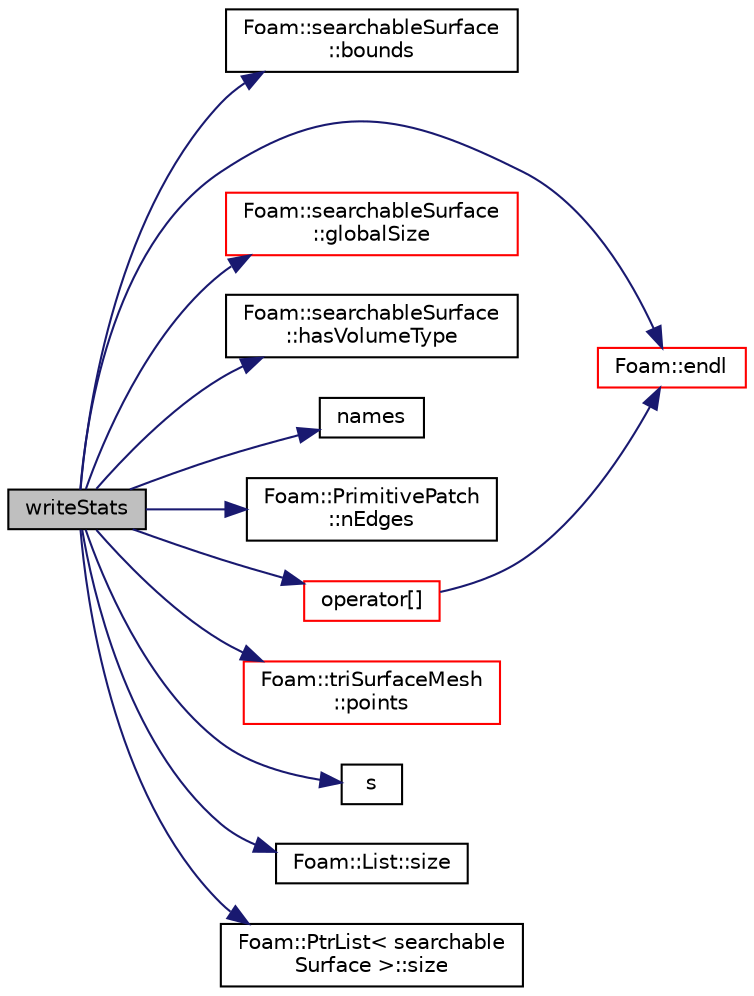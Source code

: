 digraph "writeStats"
{
  bgcolor="transparent";
  edge [fontname="Helvetica",fontsize="10",labelfontname="Helvetica",labelfontsize="10"];
  node [fontname="Helvetica",fontsize="10",shape=record];
  rankdir="LR";
  Node1 [label="writeStats",height=0.2,width=0.4,color="black", fillcolor="grey75", style="filled", fontcolor="black"];
  Node1 -> Node2 [color="midnightblue",fontsize="10",style="solid",fontname="Helvetica"];
  Node2 [label="Foam::searchableSurface\l::bounds",height=0.2,width=0.4,color="black",URL="$a02266.html#a7774f6a2399cc071ff06ba6bb6d38b26",tooltip="Return const reference to boundBox. "];
  Node1 -> Node3 [color="midnightblue",fontsize="10",style="solid",fontname="Helvetica"];
  Node3 [label="Foam::endl",height=0.2,width=0.4,color="red",URL="$a10742.html#a2db8fe02a0d3909e9351bb4275b23ce4",tooltip="Add newline and flush stream. "];
  Node1 -> Node4 [color="midnightblue",fontsize="10",style="solid",fontname="Helvetica"];
  Node4 [label="Foam::searchableSurface\l::globalSize",height=0.2,width=0.4,color="red",URL="$a02266.html#a8552430e1bfdd437d14f4bbb517c59db",tooltip="Range of global indices that can be returned. "];
  Node1 -> Node5 [color="midnightblue",fontsize="10",style="solid",fontname="Helvetica"];
  Node5 [label="Foam::searchableSurface\l::hasVolumeType",height=0.2,width=0.4,color="black",URL="$a02266.html#a095f0e159409dd2ab7ca46a6c6bfce68",tooltip="Whether supports volume type below. "];
  Node1 -> Node6 [color="midnightblue",fontsize="10",style="solid",fontname="Helvetica"];
  Node6 [label="names",height=0.2,width=0.4,color="black",URL="$a02270.html#a4cfa938962e39d9251eec21f98340669"];
  Node1 -> Node7 [color="midnightblue",fontsize="10",style="solid",fontname="Helvetica"];
  Node7 [label="Foam::PrimitivePatch\l::nEdges",height=0.2,width=0.4,color="black",URL="$a01977.html#a1db9478309c639504a743b7b194226f4",tooltip="Return number of edges in patch. "];
  Node1 -> Node8 [color="midnightblue",fontsize="10",style="solid",fontname="Helvetica"];
  Node8 [label="operator[]",height=0.2,width=0.4,color="red",URL="$a02270.html#aa637f2e4b22739e4f4d363fadf20d8d2",tooltip="Return const reference to searchableSurface by name. "];
  Node8 -> Node3 [color="midnightblue",fontsize="10",style="solid",fontname="Helvetica"];
  Node1 -> Node9 [color="midnightblue",fontsize="10",style="solid",fontname="Helvetica"];
  Node9 [label="Foam::triSurfaceMesh\l::points",height=0.2,width=0.4,color="red",URL="$a02693.html#a02ab6d43a4618415b761ee351284437e",tooltip="Get the points that define the surface. "];
  Node1 -> Node10 [color="midnightblue",fontsize="10",style="solid",fontname="Helvetica"];
  Node10 [label="s",height=0.2,width=0.4,color="black",URL="$a04287.html#a6d6b99210a64ad23792eb7a3b0411c42"];
  Node1 -> Node11 [color="midnightblue",fontsize="10",style="solid",fontname="Helvetica"];
  Node11 [label="Foam::List::size",height=0.2,width=0.4,color="black",URL="$a01367.html#a8a5f6fa29bd4b500caf186f60245b384",tooltip="Override size to be inconsistent with allocated storage. "];
  Node1 -> Node12 [color="midnightblue",fontsize="10",style="solid",fontname="Helvetica"];
  Node12 [label="Foam::PtrList\< searchable\lSurface \>::size",height=0.2,width=0.4,color="black",URL="$a02038.html#a723361dc2020160f5492e8fe2d09fa44",tooltip="Return the number of elements in the PtrList. "];
}
